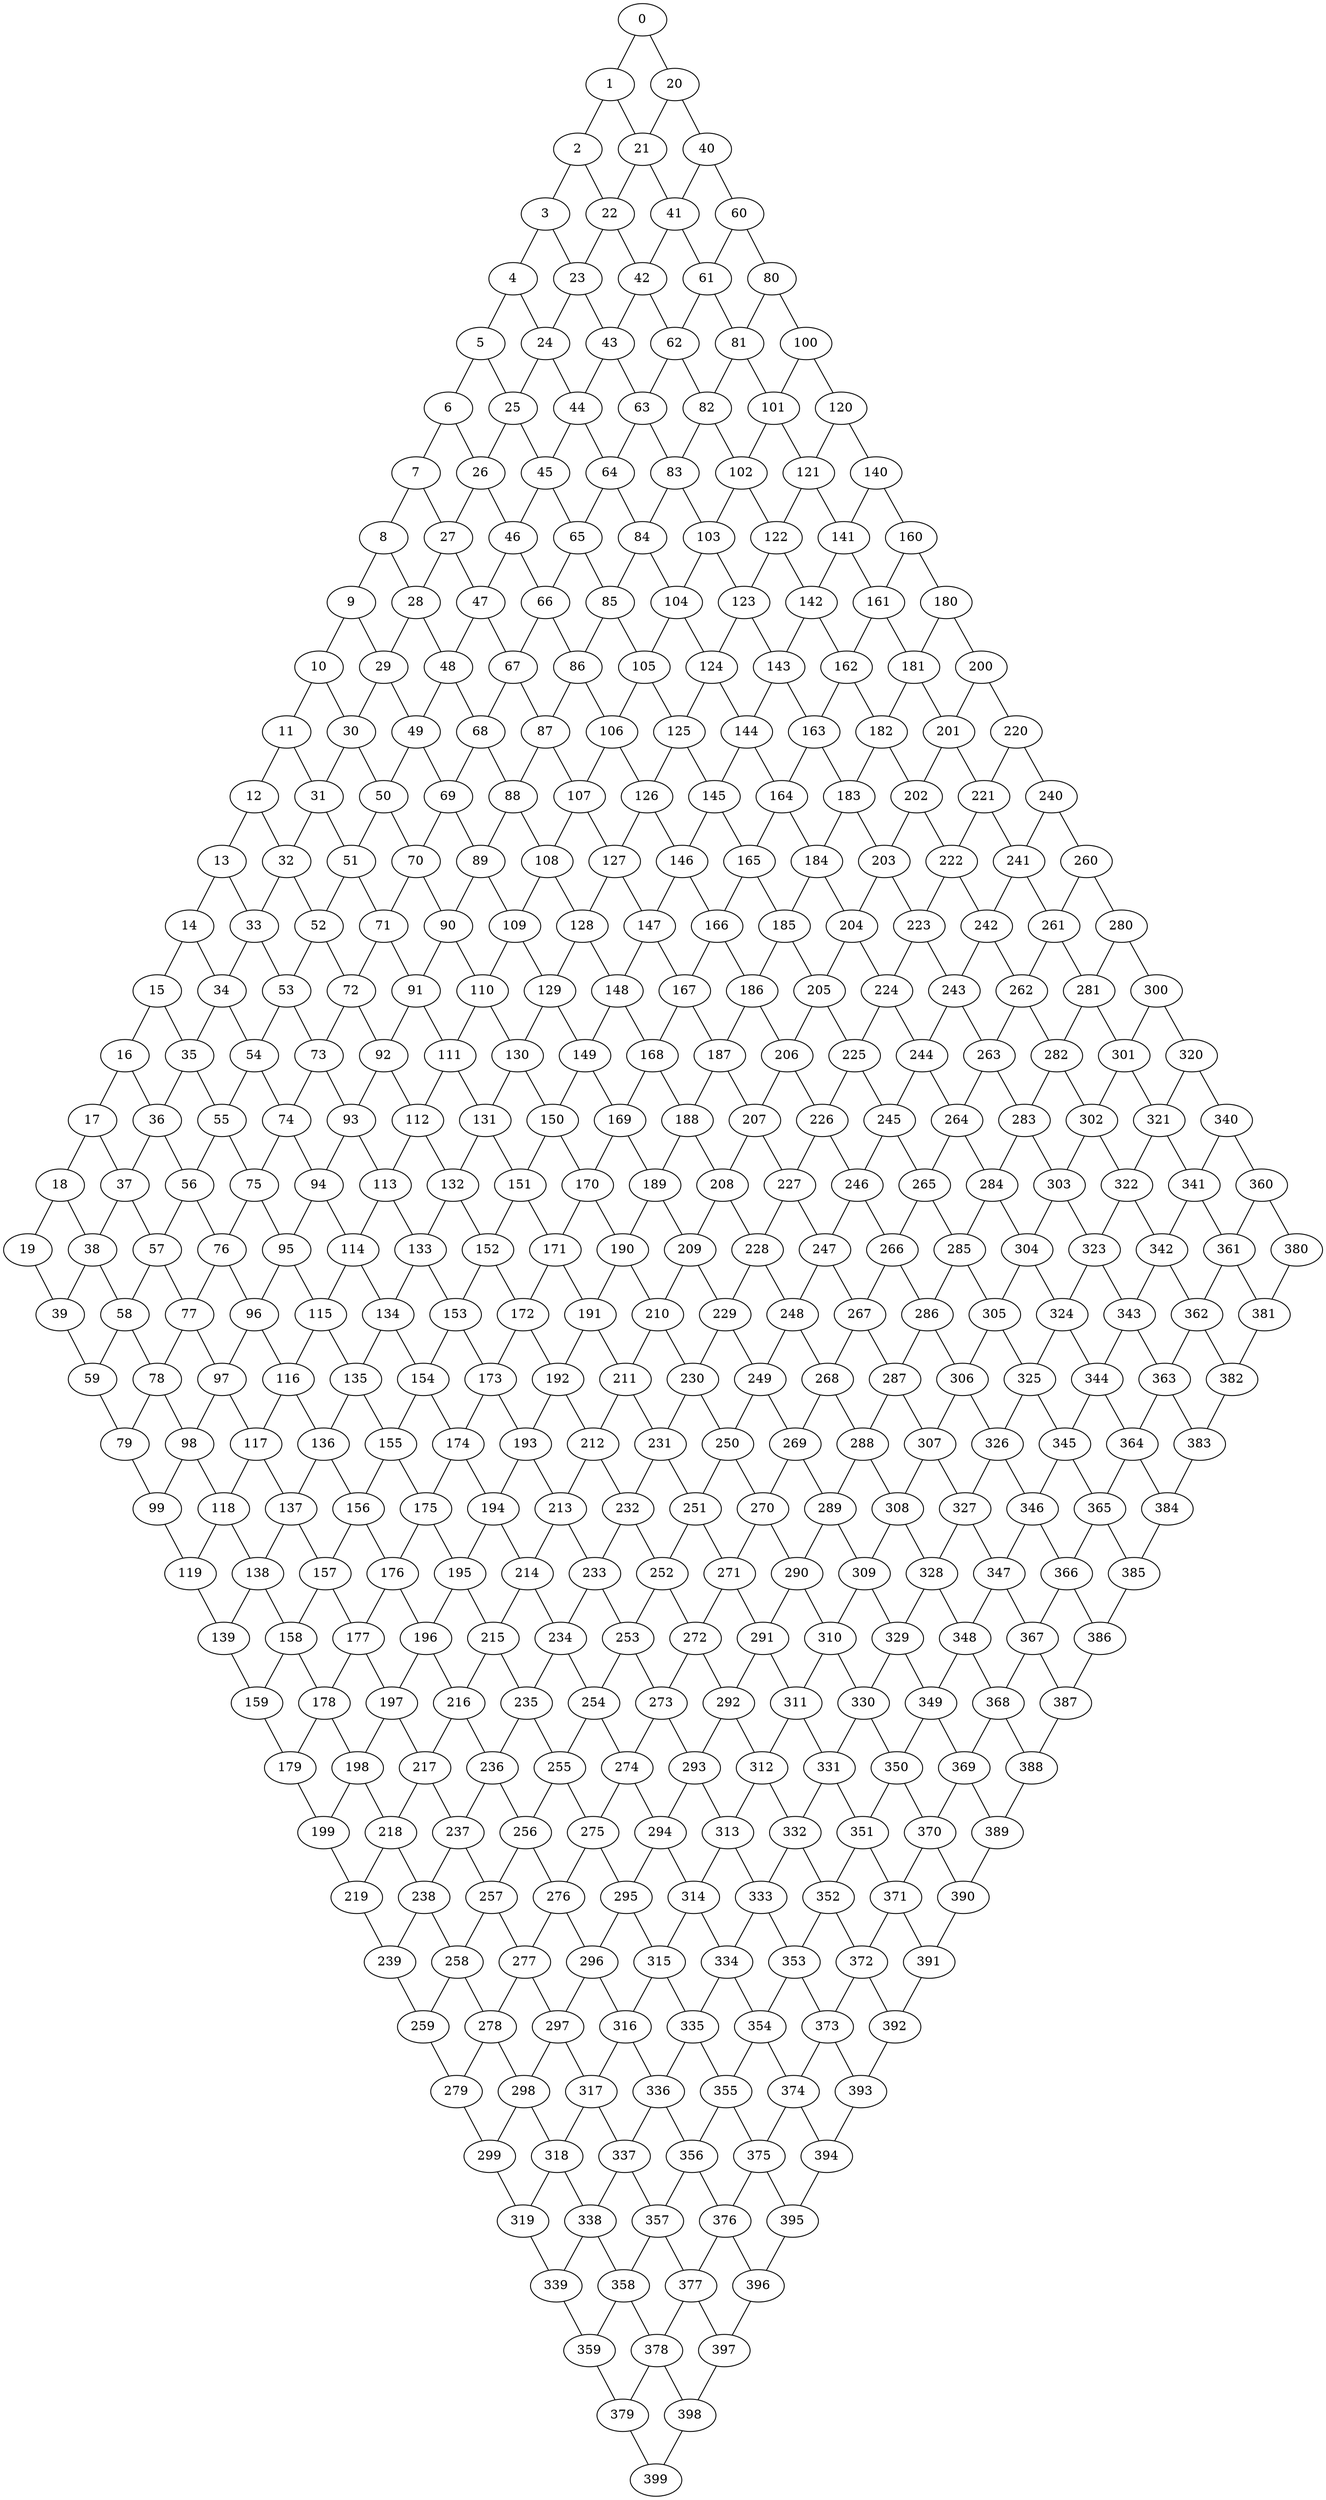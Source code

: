 graph Malla400 {
0;
1;
2;
3;
4;
5;
6;
7;
8;
9;
10;
11;
12;
13;
14;
15;
16;
17;
18;
19;
20;
21;
22;
23;
24;
25;
26;
27;
28;
29;
30;
31;
32;
33;
34;
35;
36;
37;
38;
39;
40;
41;
42;
43;
44;
45;
46;
47;
48;
49;
50;
51;
52;
53;
54;
55;
56;
57;
58;
59;
60;
61;
62;
63;
64;
65;
66;
67;
68;
69;
70;
71;
72;
73;
74;
75;
76;
77;
78;
79;
80;
81;
82;
83;
84;
85;
86;
87;
88;
89;
90;
91;
92;
93;
94;
95;
96;
97;
98;
99;
100;
101;
102;
103;
104;
105;
106;
107;
108;
109;
110;
111;
112;
113;
114;
115;
116;
117;
118;
119;
120;
121;
122;
123;
124;
125;
126;
127;
128;
129;
130;
131;
132;
133;
134;
135;
136;
137;
138;
139;
140;
141;
142;
143;
144;
145;
146;
147;
148;
149;
150;
151;
152;
153;
154;
155;
156;
157;
158;
159;
160;
161;
162;
163;
164;
165;
166;
167;
168;
169;
170;
171;
172;
173;
174;
175;
176;
177;
178;
179;
180;
181;
182;
183;
184;
185;
186;
187;
188;
189;
190;
191;
192;
193;
194;
195;
196;
197;
198;
199;
200;
201;
202;
203;
204;
205;
206;
207;
208;
209;
210;
211;
212;
213;
214;
215;
216;
217;
218;
219;
220;
221;
222;
223;
224;
225;
226;
227;
228;
229;
230;
231;
232;
233;
234;
235;
236;
237;
238;
239;
240;
241;
242;
243;
244;
245;
246;
247;
248;
249;
250;
251;
252;
253;
254;
255;
256;
257;
258;
259;
260;
261;
262;
263;
264;
265;
266;
267;
268;
269;
270;
271;
272;
273;
274;
275;
276;
277;
278;
279;
280;
281;
282;
283;
284;
285;
286;
287;
288;
289;
290;
291;
292;
293;
294;
295;
296;
297;
298;
299;
300;
301;
302;
303;
304;
305;
306;
307;
308;
309;
310;
311;
312;
313;
314;
315;
316;
317;
318;
319;
320;
321;
322;
323;
324;
325;
326;
327;
328;
329;
330;
331;
332;
333;
334;
335;
336;
337;
338;
339;
340;
341;
342;
343;
344;
345;
346;
347;
348;
349;
350;
351;
352;
353;
354;
355;
356;
357;
358;
359;
360;
361;
362;
363;
364;
365;
366;
367;
368;
369;
370;
371;
372;
373;
374;
375;
376;
377;
378;
379;
380;
381;
382;
383;
384;
385;
386;
387;
388;
389;
390;
391;
392;
393;
394;
395;
396;
397;
398;
399;
0 -- 1 [color=black];
0 -- 20 [color=black];
1 -- 2 [color=black];
1 -- 21 [color=black];
2 -- 3 [color=black];
2 -- 22 [color=black];
3 -- 4 [color=black];
3 -- 23 [color=black];
4 -- 5 [color=black];
4 -- 24 [color=black];
5 -- 6 [color=black];
5 -- 25 [color=black];
6 -- 7 [color=black];
6 -- 26 [color=black];
7 -- 8 [color=black];
7 -- 27 [color=black];
8 -- 9 [color=black];
8 -- 28 [color=black];
9 -- 10 [color=black];
9 -- 29 [color=black];
10 -- 11 [color=black];
10 -- 30 [color=black];
11 -- 12 [color=black];
11 -- 31 [color=black];
12 -- 13 [color=black];
12 -- 32 [color=black];
13 -- 14 [color=black];
13 -- 33 [color=black];
14 -- 15 [color=black];
14 -- 34 [color=black];
15 -- 16 [color=black];
15 -- 35 [color=black];
16 -- 17 [color=black];
16 -- 36 [color=black];
17 -- 18 [color=black];
17 -- 37 [color=black];
18 -- 19 [color=black];
18 -- 38 [color=black];
20 -- 21 [color=black];
20 -- 40 [color=black];
21 -- 22 [color=black];
21 -- 41 [color=black];
22 -- 23 [color=black];
22 -- 42 [color=black];
23 -- 24 [color=black];
23 -- 43 [color=black];
24 -- 25 [color=black];
24 -- 44 [color=black];
25 -- 26 [color=black];
25 -- 45 [color=black];
26 -- 27 [color=black];
26 -- 46 [color=black];
27 -- 28 [color=black];
27 -- 47 [color=black];
28 -- 29 [color=black];
28 -- 48 [color=black];
29 -- 30 [color=black];
29 -- 49 [color=black];
30 -- 31 [color=black];
30 -- 50 [color=black];
31 -- 32 [color=black];
31 -- 51 [color=black];
32 -- 33 [color=black];
32 -- 52 [color=black];
33 -- 34 [color=black];
33 -- 53 [color=black];
34 -- 35 [color=black];
34 -- 54 [color=black];
35 -- 36 [color=black];
35 -- 55 [color=black];
36 -- 37 [color=black];
36 -- 56 [color=black];
37 -- 38 [color=black];
37 -- 57 [color=black];
38 -- 39 [color=black];
38 -- 58 [color=black];
40 -- 41 [color=black];
40 -- 60 [color=black];
41 -- 42 [color=black];
41 -- 61 [color=black];
42 -- 43 [color=black];
42 -- 62 [color=black];
43 -- 44 [color=black];
43 -- 63 [color=black];
44 -- 45 [color=black];
44 -- 64 [color=black];
45 -- 46 [color=black];
45 -- 65 [color=black];
46 -- 47 [color=black];
46 -- 66 [color=black];
47 -- 48 [color=black];
47 -- 67 [color=black];
48 -- 49 [color=black];
48 -- 68 [color=black];
49 -- 50 [color=black];
49 -- 69 [color=black];
50 -- 51 [color=black];
50 -- 70 [color=black];
51 -- 52 [color=black];
51 -- 71 [color=black];
52 -- 53 [color=black];
52 -- 72 [color=black];
53 -- 54 [color=black];
53 -- 73 [color=black];
54 -- 55 [color=black];
54 -- 74 [color=black];
55 -- 56 [color=black];
55 -- 75 [color=black];
56 -- 57 [color=black];
56 -- 76 [color=black];
57 -- 58 [color=black];
57 -- 77 [color=black];
58 -- 59 [color=black];
58 -- 78 [color=black];
60 -- 61 [color=black];
60 -- 80 [color=black];
61 -- 62 [color=black];
61 -- 81 [color=black];
62 -- 63 [color=black];
62 -- 82 [color=black];
63 -- 64 [color=black];
63 -- 83 [color=black];
64 -- 65 [color=black];
64 -- 84 [color=black];
65 -- 66 [color=black];
65 -- 85 [color=black];
66 -- 67 [color=black];
66 -- 86 [color=black];
67 -- 68 [color=black];
67 -- 87 [color=black];
68 -- 69 [color=black];
68 -- 88 [color=black];
69 -- 70 [color=black];
69 -- 89 [color=black];
70 -- 71 [color=black];
70 -- 90 [color=black];
71 -- 72 [color=black];
71 -- 91 [color=black];
72 -- 73 [color=black];
72 -- 92 [color=black];
73 -- 74 [color=black];
73 -- 93 [color=black];
74 -- 75 [color=black];
74 -- 94 [color=black];
75 -- 76 [color=black];
75 -- 95 [color=black];
76 -- 77 [color=black];
76 -- 96 [color=black];
77 -- 78 [color=black];
77 -- 97 [color=black];
78 -- 79 [color=black];
78 -- 98 [color=black];
80 -- 81 [color=black];
80 -- 100 [color=black];
81 -- 82 [color=black];
81 -- 101 [color=black];
82 -- 83 [color=black];
82 -- 102 [color=black];
83 -- 84 [color=black];
83 -- 103 [color=black];
84 -- 85 [color=black];
84 -- 104 [color=black];
85 -- 86 [color=black];
85 -- 105 [color=black];
86 -- 87 [color=black];
86 -- 106 [color=black];
87 -- 88 [color=black];
87 -- 107 [color=black];
88 -- 89 [color=black];
88 -- 108 [color=black];
89 -- 90 [color=black];
89 -- 109 [color=black];
90 -- 91 [color=black];
90 -- 110 [color=black];
91 -- 92 [color=black];
91 -- 111 [color=black];
92 -- 93 [color=black];
92 -- 112 [color=black];
93 -- 94 [color=black];
93 -- 113 [color=black];
94 -- 95 [color=black];
94 -- 114 [color=black];
95 -- 96 [color=black];
95 -- 115 [color=black];
96 -- 97 [color=black];
96 -- 116 [color=black];
97 -- 98 [color=black];
97 -- 117 [color=black];
98 -- 99 [color=black];
98 -- 118 [color=black];
100 -- 101 [color=black];
100 -- 120 [color=black];
101 -- 102 [color=black];
101 -- 121 [color=black];
102 -- 103 [color=black];
102 -- 122 [color=black];
103 -- 104 [color=black];
103 -- 123 [color=black];
104 -- 105 [color=black];
104 -- 124 [color=black];
105 -- 106 [color=black];
105 -- 125 [color=black];
106 -- 107 [color=black];
106 -- 126 [color=black];
107 -- 108 [color=black];
107 -- 127 [color=black];
108 -- 109 [color=black];
108 -- 128 [color=black];
109 -- 110 [color=black];
109 -- 129 [color=black];
110 -- 111 [color=black];
110 -- 130 [color=black];
111 -- 112 [color=black];
111 -- 131 [color=black];
112 -- 113 [color=black];
112 -- 132 [color=black];
113 -- 114 [color=black];
113 -- 133 [color=black];
114 -- 115 [color=black];
114 -- 134 [color=black];
115 -- 116 [color=black];
115 -- 135 [color=black];
116 -- 117 [color=black];
116 -- 136 [color=black];
117 -- 118 [color=black];
117 -- 137 [color=black];
118 -- 119 [color=black];
118 -- 138 [color=black];
120 -- 121 [color=black];
120 -- 140 [color=black];
121 -- 122 [color=black];
121 -- 141 [color=black];
122 -- 123 [color=black];
122 -- 142 [color=black];
123 -- 124 [color=black];
123 -- 143 [color=black];
124 -- 125 [color=black];
124 -- 144 [color=black];
125 -- 126 [color=black];
125 -- 145 [color=black];
126 -- 127 [color=black];
126 -- 146 [color=black];
127 -- 128 [color=black];
127 -- 147 [color=black];
128 -- 129 [color=black];
128 -- 148 [color=black];
129 -- 130 [color=black];
129 -- 149 [color=black];
130 -- 131 [color=black];
130 -- 150 [color=black];
131 -- 132 [color=black];
131 -- 151 [color=black];
132 -- 133 [color=black];
132 -- 152 [color=black];
133 -- 134 [color=black];
133 -- 153 [color=black];
134 -- 135 [color=black];
134 -- 154 [color=black];
135 -- 136 [color=black];
135 -- 155 [color=black];
136 -- 137 [color=black];
136 -- 156 [color=black];
137 -- 138 [color=black];
137 -- 157 [color=black];
138 -- 139 [color=black];
138 -- 158 [color=black];
140 -- 141 [color=black];
140 -- 160 [color=black];
141 -- 142 [color=black];
141 -- 161 [color=black];
142 -- 143 [color=black];
142 -- 162 [color=black];
143 -- 144 [color=black];
143 -- 163 [color=black];
144 -- 145 [color=black];
144 -- 164 [color=black];
145 -- 146 [color=black];
145 -- 165 [color=black];
146 -- 147 [color=black];
146 -- 166 [color=black];
147 -- 148 [color=black];
147 -- 167 [color=black];
148 -- 149 [color=black];
148 -- 168 [color=black];
149 -- 150 [color=black];
149 -- 169 [color=black];
150 -- 151 [color=black];
150 -- 170 [color=black];
151 -- 152 [color=black];
151 -- 171 [color=black];
152 -- 153 [color=black];
152 -- 172 [color=black];
153 -- 154 [color=black];
153 -- 173 [color=black];
154 -- 155 [color=black];
154 -- 174 [color=black];
155 -- 156 [color=black];
155 -- 175 [color=black];
156 -- 157 [color=black];
156 -- 176 [color=black];
157 -- 158 [color=black];
157 -- 177 [color=black];
158 -- 159 [color=black];
158 -- 178 [color=black];
160 -- 161 [color=black];
160 -- 180 [color=black];
161 -- 162 [color=black];
161 -- 181 [color=black];
162 -- 163 [color=black];
162 -- 182 [color=black];
163 -- 164 [color=black];
163 -- 183 [color=black];
164 -- 165 [color=black];
164 -- 184 [color=black];
165 -- 166 [color=black];
165 -- 185 [color=black];
166 -- 167 [color=black];
166 -- 186 [color=black];
167 -- 168 [color=black];
167 -- 187 [color=black];
168 -- 169 [color=black];
168 -- 188 [color=black];
169 -- 170 [color=black];
169 -- 189 [color=black];
170 -- 171 [color=black];
170 -- 190 [color=black];
171 -- 172 [color=black];
171 -- 191 [color=black];
172 -- 173 [color=black];
172 -- 192 [color=black];
173 -- 174 [color=black];
173 -- 193 [color=black];
174 -- 175 [color=black];
174 -- 194 [color=black];
175 -- 176 [color=black];
175 -- 195 [color=black];
176 -- 177 [color=black];
176 -- 196 [color=black];
177 -- 178 [color=black];
177 -- 197 [color=black];
178 -- 179 [color=black];
178 -- 198 [color=black];
180 -- 181 [color=black];
180 -- 200 [color=black];
181 -- 182 [color=black];
181 -- 201 [color=black];
182 -- 183 [color=black];
182 -- 202 [color=black];
183 -- 184 [color=black];
183 -- 203 [color=black];
184 -- 185 [color=black];
184 -- 204 [color=black];
185 -- 186 [color=black];
185 -- 205 [color=black];
186 -- 187 [color=black];
186 -- 206 [color=black];
187 -- 188 [color=black];
187 -- 207 [color=black];
188 -- 189 [color=black];
188 -- 208 [color=black];
189 -- 190 [color=black];
189 -- 209 [color=black];
190 -- 191 [color=black];
190 -- 210 [color=black];
191 -- 192 [color=black];
191 -- 211 [color=black];
192 -- 193 [color=black];
192 -- 212 [color=black];
193 -- 194 [color=black];
193 -- 213 [color=black];
194 -- 195 [color=black];
194 -- 214 [color=black];
195 -- 196 [color=black];
195 -- 215 [color=black];
196 -- 197 [color=black];
196 -- 216 [color=black];
197 -- 198 [color=black];
197 -- 217 [color=black];
198 -- 199 [color=black];
198 -- 218 [color=black];
200 -- 201 [color=black];
200 -- 220 [color=black];
201 -- 202 [color=black];
201 -- 221 [color=black];
202 -- 203 [color=black];
202 -- 222 [color=black];
203 -- 204 [color=black];
203 -- 223 [color=black];
204 -- 205 [color=black];
204 -- 224 [color=black];
205 -- 206 [color=black];
205 -- 225 [color=black];
206 -- 207 [color=black];
206 -- 226 [color=black];
207 -- 208 [color=black];
207 -- 227 [color=black];
208 -- 209 [color=black];
208 -- 228 [color=black];
209 -- 210 [color=black];
209 -- 229 [color=black];
210 -- 211 [color=black];
210 -- 230 [color=black];
211 -- 212 [color=black];
211 -- 231 [color=black];
212 -- 213 [color=black];
212 -- 232 [color=black];
213 -- 214 [color=black];
213 -- 233 [color=black];
214 -- 215 [color=black];
214 -- 234 [color=black];
215 -- 216 [color=black];
215 -- 235 [color=black];
216 -- 217 [color=black];
216 -- 236 [color=black];
217 -- 218 [color=black];
217 -- 237 [color=black];
218 -- 219 [color=black];
218 -- 238 [color=black];
220 -- 221 [color=black];
220 -- 240 [color=black];
221 -- 222 [color=black];
221 -- 241 [color=black];
222 -- 223 [color=black];
222 -- 242 [color=black];
223 -- 224 [color=black];
223 -- 243 [color=black];
224 -- 225 [color=black];
224 -- 244 [color=black];
225 -- 226 [color=black];
225 -- 245 [color=black];
226 -- 227 [color=black];
226 -- 246 [color=black];
227 -- 228 [color=black];
227 -- 247 [color=black];
228 -- 229 [color=black];
228 -- 248 [color=black];
229 -- 230 [color=black];
229 -- 249 [color=black];
230 -- 231 [color=black];
230 -- 250 [color=black];
231 -- 232 [color=black];
231 -- 251 [color=black];
232 -- 233 [color=black];
232 -- 252 [color=black];
233 -- 234 [color=black];
233 -- 253 [color=black];
234 -- 235 [color=black];
234 -- 254 [color=black];
235 -- 236 [color=black];
235 -- 255 [color=black];
236 -- 237 [color=black];
236 -- 256 [color=black];
237 -- 238 [color=black];
237 -- 257 [color=black];
238 -- 239 [color=black];
238 -- 258 [color=black];
240 -- 241 [color=black];
240 -- 260 [color=black];
241 -- 242 [color=black];
241 -- 261 [color=black];
242 -- 243 [color=black];
242 -- 262 [color=black];
243 -- 244 [color=black];
243 -- 263 [color=black];
244 -- 245 [color=black];
244 -- 264 [color=black];
245 -- 246 [color=black];
245 -- 265 [color=black];
246 -- 247 [color=black];
246 -- 266 [color=black];
247 -- 248 [color=black];
247 -- 267 [color=black];
248 -- 249 [color=black];
248 -- 268 [color=black];
249 -- 250 [color=black];
249 -- 269 [color=black];
250 -- 251 [color=black];
250 -- 270 [color=black];
251 -- 252 [color=black];
251 -- 271 [color=black];
252 -- 253 [color=black];
252 -- 272 [color=black];
253 -- 254 [color=black];
253 -- 273 [color=black];
254 -- 255 [color=black];
254 -- 274 [color=black];
255 -- 256 [color=black];
255 -- 275 [color=black];
256 -- 257 [color=black];
256 -- 276 [color=black];
257 -- 258 [color=black];
257 -- 277 [color=black];
258 -- 259 [color=black];
258 -- 278 [color=black];
260 -- 261 [color=black];
260 -- 280 [color=black];
261 -- 262 [color=black];
261 -- 281 [color=black];
262 -- 263 [color=black];
262 -- 282 [color=black];
263 -- 264 [color=black];
263 -- 283 [color=black];
264 -- 265 [color=black];
264 -- 284 [color=black];
265 -- 266 [color=black];
265 -- 285 [color=black];
266 -- 267 [color=black];
266 -- 286 [color=black];
267 -- 268 [color=black];
267 -- 287 [color=black];
268 -- 269 [color=black];
268 -- 288 [color=black];
269 -- 270 [color=black];
269 -- 289 [color=black];
270 -- 271 [color=black];
270 -- 290 [color=black];
271 -- 272 [color=black];
271 -- 291 [color=black];
272 -- 273 [color=black];
272 -- 292 [color=black];
273 -- 274 [color=black];
273 -- 293 [color=black];
274 -- 275 [color=black];
274 -- 294 [color=black];
275 -- 276 [color=black];
275 -- 295 [color=black];
276 -- 277 [color=black];
276 -- 296 [color=black];
277 -- 278 [color=black];
277 -- 297 [color=black];
278 -- 279 [color=black];
278 -- 298 [color=black];
280 -- 281 [color=black];
280 -- 300 [color=black];
281 -- 282 [color=black];
281 -- 301 [color=black];
282 -- 283 [color=black];
282 -- 302 [color=black];
283 -- 284 [color=black];
283 -- 303 [color=black];
284 -- 285 [color=black];
284 -- 304 [color=black];
285 -- 286 [color=black];
285 -- 305 [color=black];
286 -- 287 [color=black];
286 -- 306 [color=black];
287 -- 288 [color=black];
287 -- 307 [color=black];
288 -- 289 [color=black];
288 -- 308 [color=black];
289 -- 290 [color=black];
289 -- 309 [color=black];
290 -- 291 [color=black];
290 -- 310 [color=black];
291 -- 292 [color=black];
291 -- 311 [color=black];
292 -- 293 [color=black];
292 -- 312 [color=black];
293 -- 294 [color=black];
293 -- 313 [color=black];
294 -- 295 [color=black];
294 -- 314 [color=black];
295 -- 296 [color=black];
295 -- 315 [color=black];
296 -- 297 [color=black];
296 -- 316 [color=black];
297 -- 298 [color=black];
297 -- 317 [color=black];
298 -- 299 [color=black];
298 -- 318 [color=black];
300 -- 301 [color=black];
300 -- 320 [color=black];
301 -- 302 [color=black];
301 -- 321 [color=black];
302 -- 303 [color=black];
302 -- 322 [color=black];
303 -- 304 [color=black];
303 -- 323 [color=black];
304 -- 305 [color=black];
304 -- 324 [color=black];
305 -- 306 [color=black];
305 -- 325 [color=black];
306 -- 307 [color=black];
306 -- 326 [color=black];
307 -- 308 [color=black];
307 -- 327 [color=black];
308 -- 309 [color=black];
308 -- 328 [color=black];
309 -- 310 [color=black];
309 -- 329 [color=black];
310 -- 311 [color=black];
310 -- 330 [color=black];
311 -- 312 [color=black];
311 -- 331 [color=black];
312 -- 313 [color=black];
312 -- 332 [color=black];
313 -- 314 [color=black];
313 -- 333 [color=black];
314 -- 315 [color=black];
314 -- 334 [color=black];
315 -- 316 [color=black];
315 -- 335 [color=black];
316 -- 317 [color=black];
316 -- 336 [color=black];
317 -- 318 [color=black];
317 -- 337 [color=black];
318 -- 319 [color=black];
318 -- 338 [color=black];
320 -- 321 [color=black];
320 -- 340 [color=black];
321 -- 322 [color=black];
321 -- 341 [color=black];
322 -- 323 [color=black];
322 -- 342 [color=black];
323 -- 324 [color=black];
323 -- 343 [color=black];
324 -- 325 [color=black];
324 -- 344 [color=black];
325 -- 326 [color=black];
325 -- 345 [color=black];
326 -- 327 [color=black];
326 -- 346 [color=black];
327 -- 328 [color=black];
327 -- 347 [color=black];
328 -- 329 [color=black];
328 -- 348 [color=black];
329 -- 330 [color=black];
329 -- 349 [color=black];
330 -- 331 [color=black];
330 -- 350 [color=black];
331 -- 332 [color=black];
331 -- 351 [color=black];
332 -- 333 [color=black];
332 -- 352 [color=black];
333 -- 334 [color=black];
333 -- 353 [color=black];
334 -- 335 [color=black];
334 -- 354 [color=black];
335 -- 336 [color=black];
335 -- 355 [color=black];
336 -- 337 [color=black];
336 -- 356 [color=black];
337 -- 338 [color=black];
337 -- 357 [color=black];
338 -- 339 [color=black];
338 -- 358 [color=black];
340 -- 341 [color=black];
340 -- 360 [color=black];
341 -- 342 [color=black];
341 -- 361 [color=black];
342 -- 343 [color=black];
342 -- 362 [color=black];
343 -- 344 [color=black];
343 -- 363 [color=black];
344 -- 345 [color=black];
344 -- 364 [color=black];
345 -- 346 [color=black];
345 -- 365 [color=black];
346 -- 347 [color=black];
346 -- 366 [color=black];
347 -- 348 [color=black];
347 -- 367 [color=black];
348 -- 349 [color=black];
348 -- 368 [color=black];
349 -- 350 [color=black];
349 -- 369 [color=black];
350 -- 351 [color=black];
350 -- 370 [color=black];
351 -- 352 [color=black];
351 -- 371 [color=black];
352 -- 353 [color=black];
352 -- 372 [color=black];
353 -- 354 [color=black];
353 -- 373 [color=black];
354 -- 355 [color=black];
354 -- 374 [color=black];
355 -- 356 [color=black];
355 -- 375 [color=black];
356 -- 357 [color=black];
356 -- 376 [color=black];
357 -- 358 [color=black];
357 -- 377 [color=black];
358 -- 359 [color=black];
358 -- 378 [color=black];
360 -- 361 [color=black];
360 -- 380 [color=black];
361 -- 362 [color=black];
361 -- 381 [color=black];
362 -- 363 [color=black];
362 -- 382 [color=black];
363 -- 364 [color=black];
363 -- 383 [color=black];
364 -- 365 [color=black];
364 -- 384 [color=black];
365 -- 366 [color=black];
365 -- 385 [color=black];
366 -- 367 [color=black];
366 -- 386 [color=black];
367 -- 368 [color=black];
367 -- 387 [color=black];
368 -- 369 [color=black];
368 -- 388 [color=black];
369 -- 370 [color=black];
369 -- 389 [color=black];
370 -- 371 [color=black];
370 -- 390 [color=black];
371 -- 372 [color=black];
371 -- 391 [color=black];
372 -- 373 [color=black];
372 -- 392 [color=black];
373 -- 374 [color=black];
373 -- 393 [color=black];
374 -- 375 [color=black];
374 -- 394 [color=black];
375 -- 376 [color=black];
375 -- 395 [color=black];
376 -- 377 [color=black];
376 -- 396 [color=black];
377 -- 378 [color=black];
377 -- 397 [color=black];
378 -- 379 [color=black];
378 -- 398 [color=black];
19 -- 39 [color=black];
39 -- 59 [color=black];
59 -- 79 [color=black];
79 -- 99 [color=black];
99 -- 119 [color=black];
119 -- 139 [color=black];
139 -- 159 [color=black];
159 -- 179 [color=black];
179 -- 199 [color=black];
199 -- 219 [color=black];
219 -- 239 [color=black];
239 -- 259 [color=black];
259 -- 279 [color=black];
279 -- 299 [color=black];
299 -- 319 [color=black];
319 -- 339 [color=black];
339 -- 359 [color=black];
359 -- 379 [color=black];
379 -- 399 [color=black];
380 -- 381 [color=black];
381 -- 382 [color=black];
382 -- 383 [color=black];
383 -- 384 [color=black];
384 -- 385 [color=black];
385 -- 386 [color=black];
386 -- 387 [color=black];
387 -- 388 [color=black];
388 -- 389 [color=black];
389 -- 390 [color=black];
390 -- 391 [color=black];
391 -- 392 [color=black];
392 -- 393 [color=black];
393 -- 394 [color=black];
394 -- 395 [color=black];
395 -- 396 [color=black];
396 -- 397 [color=black];
397 -- 398 [color=black];
398 -- 399 [color=black];
}
